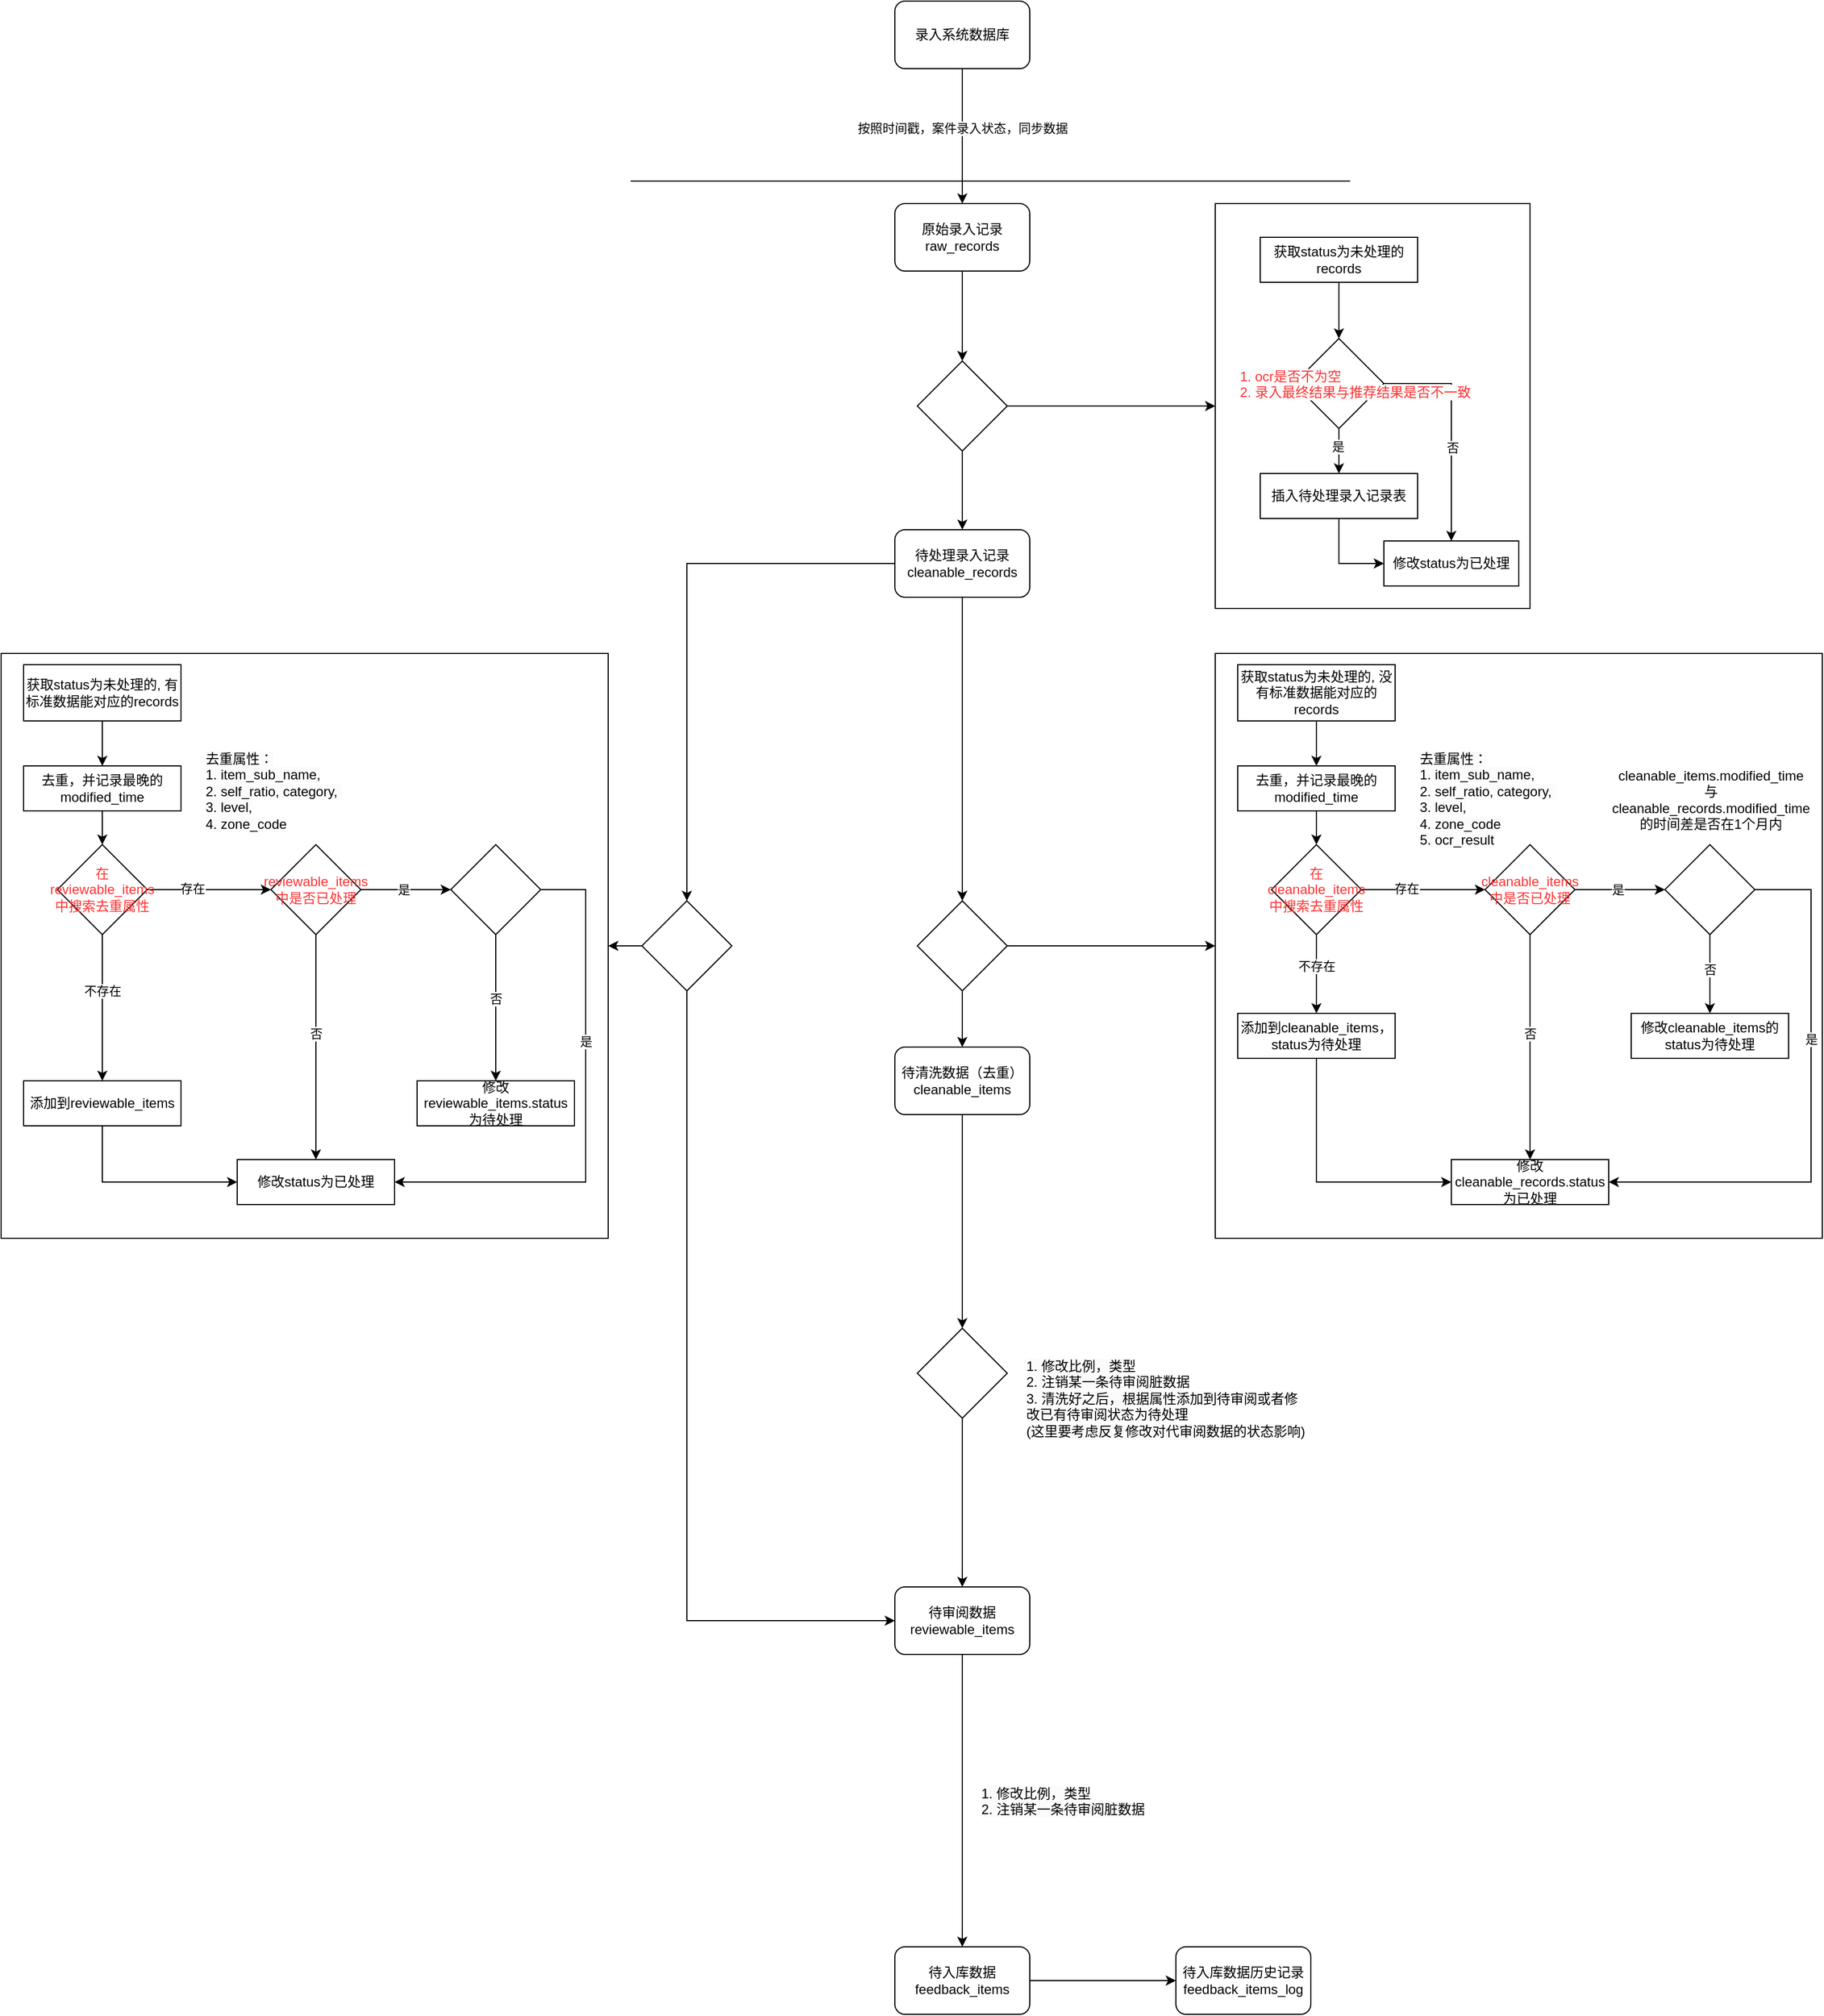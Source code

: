 <mxfile version="21.6.6" type="github">
  <diagram name="第 1 页" id="Ap7DxpFshRl5OZrKu4j2">
    <mxGraphModel dx="2156" dy="1128" grid="1" gridSize="10" guides="1" tooltips="1" connect="1" arrows="1" fold="1" page="1" pageScale="1" pageWidth="850" pageHeight="1100" math="0" shadow="0">
      <root>
        <mxCell id="0" />
        <mxCell id="1" parent="0" />
        <mxCell id="aHBAwcoYTPoaqGr1TMbt-1" value="" style="endArrow=none;html=1;rounded=0;" edge="1" parent="1">
          <mxGeometry width="50" height="50" relative="1" as="geometry">
            <mxPoint x="130" y="280" as="sourcePoint" />
            <mxPoint x="770" y="280" as="targetPoint" />
          </mxGeometry>
        </mxCell>
        <mxCell id="aHBAwcoYTPoaqGr1TMbt-3" value="录入系统数据库" style="rounded=1;whiteSpace=wrap;html=1;" vertex="1" parent="1">
          <mxGeometry x="365" y="120" width="120" height="60" as="geometry" />
        </mxCell>
        <mxCell id="aHBAwcoYTPoaqGr1TMbt-8" style="edgeStyle=orthogonalEdgeStyle;rounded=0;orthogonalLoop=1;jettySize=auto;html=1;exitX=0.5;exitY=1;exitDx=0;exitDy=0;entryX=0.5;entryY=0;entryDx=0;entryDy=0;" edge="1" parent="1" source="aHBAwcoYTPoaqGr1TMbt-4" target="aHBAwcoYTPoaqGr1TMbt-15">
          <mxGeometry relative="1" as="geometry" />
        </mxCell>
        <mxCell id="aHBAwcoYTPoaqGr1TMbt-89" style="edgeStyle=orthogonalEdgeStyle;rounded=0;orthogonalLoop=1;jettySize=auto;html=1;exitX=0;exitY=0.5;exitDx=0;exitDy=0;" edge="1" parent="1" source="aHBAwcoYTPoaqGr1TMbt-4" target="aHBAwcoYTPoaqGr1TMbt-88">
          <mxGeometry relative="1" as="geometry" />
        </mxCell>
        <mxCell id="aHBAwcoYTPoaqGr1TMbt-4" value="待处理录入记录&lt;br style=&quot;border-color: var(--border-color);&quot;&gt;cleanable_records" style="rounded=1;whiteSpace=wrap;html=1;" vertex="1" parent="1">
          <mxGeometry x="365" y="590" width="120" height="60" as="geometry" />
        </mxCell>
        <mxCell id="aHBAwcoYTPoaqGr1TMbt-5" value="" style="endArrow=classic;html=1;rounded=0;exitX=0.5;exitY=1;exitDx=0;exitDy=0;entryX=0.5;entryY=0;entryDx=0;entryDy=0;" edge="1" parent="1" source="aHBAwcoYTPoaqGr1TMbt-3" target="aHBAwcoYTPoaqGr1TMbt-26">
          <mxGeometry width="50" height="50" relative="1" as="geometry">
            <mxPoint x="400" y="650" as="sourcePoint" />
            <mxPoint x="425" y="340" as="targetPoint" />
          </mxGeometry>
        </mxCell>
        <mxCell id="aHBAwcoYTPoaqGr1TMbt-6" value="按照时间戳，案件录入状态，同步数据" style="edgeLabel;html=1;align=center;verticalAlign=middle;resizable=0;points=[];" vertex="1" connectable="0" parent="aHBAwcoYTPoaqGr1TMbt-5">
          <mxGeometry x="-0.129" relative="1" as="geometry">
            <mxPoint as="offset" />
          </mxGeometry>
        </mxCell>
        <mxCell id="aHBAwcoYTPoaqGr1TMbt-119" style="edgeStyle=orthogonalEdgeStyle;rounded=0;orthogonalLoop=1;jettySize=auto;html=1;exitX=0.5;exitY=1;exitDx=0;exitDy=0;entryX=0.5;entryY=0;entryDx=0;entryDy=0;" edge="1" parent="1" source="aHBAwcoYTPoaqGr1TMbt-7" target="aHBAwcoYTPoaqGr1TMbt-118">
          <mxGeometry relative="1" as="geometry" />
        </mxCell>
        <mxCell id="aHBAwcoYTPoaqGr1TMbt-7" value="待清洗数据（去重）&lt;br style=&quot;border-color: var(--border-color);&quot;&gt;cleanable_items" style="rounded=1;whiteSpace=wrap;html=1;" vertex="1" parent="1">
          <mxGeometry x="365" y="1050" width="120" height="60" as="geometry" />
        </mxCell>
        <mxCell id="aHBAwcoYTPoaqGr1TMbt-16" style="edgeStyle=orthogonalEdgeStyle;rounded=0;orthogonalLoop=1;jettySize=auto;html=1;exitX=0.5;exitY=1;exitDx=0;exitDy=0;entryX=0.5;entryY=0;entryDx=0;entryDy=0;" edge="1" parent="1" source="aHBAwcoYTPoaqGr1TMbt-15" target="aHBAwcoYTPoaqGr1TMbt-7">
          <mxGeometry relative="1" as="geometry" />
        </mxCell>
        <mxCell id="aHBAwcoYTPoaqGr1TMbt-56" style="edgeStyle=orthogonalEdgeStyle;rounded=0;orthogonalLoop=1;jettySize=auto;html=1;exitX=1;exitY=0.5;exitDx=0;exitDy=0;" edge="1" parent="1" source="aHBAwcoYTPoaqGr1TMbt-15" target="aHBAwcoYTPoaqGr1TMbt-55">
          <mxGeometry relative="1" as="geometry" />
        </mxCell>
        <mxCell id="aHBAwcoYTPoaqGr1TMbt-15" value="" style="rhombus;whiteSpace=wrap;html=1;" vertex="1" parent="1">
          <mxGeometry x="385" y="920" width="80" height="80" as="geometry" />
        </mxCell>
        <mxCell id="aHBAwcoYTPoaqGr1TMbt-29" style="edgeStyle=orthogonalEdgeStyle;rounded=0;orthogonalLoop=1;jettySize=auto;html=1;exitX=0.5;exitY=1;exitDx=0;exitDy=0;entryX=0.5;entryY=0;entryDx=0;entryDy=0;" edge="1" parent="1" source="aHBAwcoYTPoaqGr1TMbt-26" target="aHBAwcoYTPoaqGr1TMbt-28">
          <mxGeometry relative="1" as="geometry" />
        </mxCell>
        <mxCell id="aHBAwcoYTPoaqGr1TMbt-26" value="原始录入记录&lt;br&gt;raw_records" style="rounded=1;whiteSpace=wrap;html=1;" vertex="1" parent="1">
          <mxGeometry x="365" y="300" width="120" height="60" as="geometry" />
        </mxCell>
        <mxCell id="aHBAwcoYTPoaqGr1TMbt-30" style="edgeStyle=orthogonalEdgeStyle;rounded=0;orthogonalLoop=1;jettySize=auto;html=1;exitX=0.5;exitY=1;exitDx=0;exitDy=0;entryX=0.5;entryY=0;entryDx=0;entryDy=0;" edge="1" parent="1" source="aHBAwcoYTPoaqGr1TMbt-28" target="aHBAwcoYTPoaqGr1TMbt-4">
          <mxGeometry relative="1" as="geometry" />
        </mxCell>
        <mxCell id="aHBAwcoYTPoaqGr1TMbt-32" style="edgeStyle=orthogonalEdgeStyle;rounded=0;orthogonalLoop=1;jettySize=auto;html=1;exitX=1;exitY=0.5;exitDx=0;exitDy=0;" edge="1" parent="1" source="aHBAwcoYTPoaqGr1TMbt-28" target="aHBAwcoYTPoaqGr1TMbt-33">
          <mxGeometry relative="1" as="geometry">
            <mxPoint x="650" y="430" as="targetPoint" />
          </mxGeometry>
        </mxCell>
        <mxCell id="aHBAwcoYTPoaqGr1TMbt-28" value="" style="rhombus;whiteSpace=wrap;html=1;" vertex="1" parent="1">
          <mxGeometry x="385" y="440" width="80" height="80" as="geometry" />
        </mxCell>
        <mxCell id="aHBAwcoYTPoaqGr1TMbt-33" value="" style="rounded=0;whiteSpace=wrap;html=1;" vertex="1" parent="1">
          <mxGeometry x="650" y="300" width="280" height="360" as="geometry" />
        </mxCell>
        <mxCell id="aHBAwcoYTPoaqGr1TMbt-37" style="edgeStyle=orthogonalEdgeStyle;rounded=0;orthogonalLoop=1;jettySize=auto;html=1;exitX=0.5;exitY=1;exitDx=0;exitDy=0;" edge="1" parent="1" source="aHBAwcoYTPoaqGr1TMbt-59" target="aHBAwcoYTPoaqGr1TMbt-36">
          <mxGeometry relative="1" as="geometry">
            <mxPoint x="760" y="390" as="sourcePoint" />
          </mxGeometry>
        </mxCell>
        <mxCell id="aHBAwcoYTPoaqGr1TMbt-42" style="edgeStyle=orthogonalEdgeStyle;rounded=0;orthogonalLoop=1;jettySize=auto;html=1;exitX=0.5;exitY=1;exitDx=0;exitDy=0;entryX=0.5;entryY=0;entryDx=0;entryDy=0;" edge="1" parent="1" source="aHBAwcoYTPoaqGr1TMbt-36" target="aHBAwcoYTPoaqGr1TMbt-41">
          <mxGeometry relative="1" as="geometry" />
        </mxCell>
        <mxCell id="aHBAwcoYTPoaqGr1TMbt-67" value="是" style="edgeLabel;html=1;align=center;verticalAlign=middle;resizable=0;points=[];" vertex="1" connectable="0" parent="aHBAwcoYTPoaqGr1TMbt-42">
          <mxGeometry x="-0.2" y="-1" relative="1" as="geometry">
            <mxPoint as="offset" />
          </mxGeometry>
        </mxCell>
        <mxCell id="aHBAwcoYTPoaqGr1TMbt-45" style="edgeStyle=orthogonalEdgeStyle;rounded=0;orthogonalLoop=1;jettySize=auto;html=1;exitX=1;exitY=0.5;exitDx=0;exitDy=0;entryX=0.5;entryY=0;entryDx=0;entryDy=0;" edge="1" parent="1" source="aHBAwcoYTPoaqGr1TMbt-36" target="aHBAwcoYTPoaqGr1TMbt-44">
          <mxGeometry relative="1" as="geometry" />
        </mxCell>
        <mxCell id="aHBAwcoYTPoaqGr1TMbt-68" value="否" style="edgeLabel;html=1;align=center;verticalAlign=middle;resizable=0;points=[];" vertex="1" connectable="0" parent="aHBAwcoYTPoaqGr1TMbt-45">
          <mxGeometry x="0.17" y="1" relative="1" as="geometry">
            <mxPoint as="offset" />
          </mxGeometry>
        </mxCell>
        <mxCell id="aHBAwcoYTPoaqGr1TMbt-36" value="" style="rhombus;whiteSpace=wrap;html=1;spacing=-2;fontColor=#FF3333;align=left;" vertex="1" parent="1">
          <mxGeometry x="720" y="420" width="80" height="80" as="geometry" />
        </mxCell>
        <mxCell id="aHBAwcoYTPoaqGr1TMbt-46" style="edgeStyle=orthogonalEdgeStyle;rounded=0;orthogonalLoop=1;jettySize=auto;html=1;exitX=0.5;exitY=1;exitDx=0;exitDy=0;entryX=0;entryY=0.5;entryDx=0;entryDy=0;" edge="1" parent="1" source="aHBAwcoYTPoaqGr1TMbt-41" target="aHBAwcoYTPoaqGr1TMbt-44">
          <mxGeometry relative="1" as="geometry" />
        </mxCell>
        <mxCell id="aHBAwcoYTPoaqGr1TMbt-41" value="插入待处理录入记录表" style="rounded=0;whiteSpace=wrap;html=1;" vertex="1" parent="1">
          <mxGeometry x="690" y="540" width="140" height="40" as="geometry" />
        </mxCell>
        <mxCell id="aHBAwcoYTPoaqGr1TMbt-44" value="修改status为已处理" style="rounded=0;whiteSpace=wrap;html=1;" vertex="1" parent="1">
          <mxGeometry x="800" y="600" width="120" height="40" as="geometry" />
        </mxCell>
        <mxCell id="aHBAwcoYTPoaqGr1TMbt-55" value="" style="rounded=0;whiteSpace=wrap;html=1;" vertex="1" parent="1">
          <mxGeometry x="650" y="700" width="540" height="520" as="geometry" />
        </mxCell>
        <mxCell id="aHBAwcoYTPoaqGr1TMbt-60" style="edgeStyle=orthogonalEdgeStyle;rounded=0;orthogonalLoop=1;jettySize=auto;html=1;exitX=0.5;exitY=1;exitDx=0;exitDy=0;entryX=0.5;entryY=0;entryDx=0;entryDy=0;" edge="1" parent="1" source="aHBAwcoYTPoaqGr1TMbt-58" target="aHBAwcoYTPoaqGr1TMbt-61">
          <mxGeometry relative="1" as="geometry">
            <mxPoint x="740" y="800" as="targetPoint" />
          </mxGeometry>
        </mxCell>
        <mxCell id="aHBAwcoYTPoaqGr1TMbt-58" value="获取status为未处理的, 没有标准数据能对应的records" style="rounded=0;whiteSpace=wrap;html=1;" vertex="1" parent="1">
          <mxGeometry x="670" y="710" width="140" height="50" as="geometry" />
        </mxCell>
        <mxCell id="aHBAwcoYTPoaqGr1TMbt-59" value="获取status为未处理的records" style="rounded=0;whiteSpace=wrap;html=1;" vertex="1" parent="1">
          <mxGeometry x="690" y="330" width="140" height="40" as="geometry" />
        </mxCell>
        <mxCell id="aHBAwcoYTPoaqGr1TMbt-64" style="edgeStyle=orthogonalEdgeStyle;rounded=0;orthogonalLoop=1;jettySize=auto;html=1;exitX=0.5;exitY=1;exitDx=0;exitDy=0;entryX=0.5;entryY=0;entryDx=0;entryDy=0;" edge="1" parent="1" source="aHBAwcoYTPoaqGr1TMbt-61" target="aHBAwcoYTPoaqGr1TMbt-63">
          <mxGeometry relative="1" as="geometry" />
        </mxCell>
        <mxCell id="aHBAwcoYTPoaqGr1TMbt-61" value="去重，并记录最晚的modified_time" style="rounded=0;whiteSpace=wrap;html=1;" vertex="1" parent="1">
          <mxGeometry x="670" y="800" width="140" height="40" as="geometry" />
        </mxCell>
        <mxCell id="aHBAwcoYTPoaqGr1TMbt-66" style="edgeStyle=orthogonalEdgeStyle;rounded=0;orthogonalLoop=1;jettySize=auto;html=1;exitX=1;exitY=0.5;exitDx=0;exitDy=0;entryX=0;entryY=0.5;entryDx=0;entryDy=0;" edge="1" parent="1" source="aHBAwcoYTPoaqGr1TMbt-63" target="aHBAwcoYTPoaqGr1TMbt-65">
          <mxGeometry relative="1" as="geometry" />
        </mxCell>
        <mxCell id="aHBAwcoYTPoaqGr1TMbt-69" value="存在" style="edgeLabel;html=1;align=center;verticalAlign=middle;resizable=0;points=[];" vertex="1" connectable="0" parent="aHBAwcoYTPoaqGr1TMbt-66">
          <mxGeometry x="-0.28" y="1" relative="1" as="geometry">
            <mxPoint as="offset" />
          </mxGeometry>
        </mxCell>
        <mxCell id="aHBAwcoYTPoaqGr1TMbt-73" style="edgeStyle=orthogonalEdgeStyle;rounded=0;orthogonalLoop=1;jettySize=auto;html=1;exitX=0.5;exitY=1;exitDx=0;exitDy=0;entryX=0.5;entryY=0;entryDx=0;entryDy=0;" edge="1" parent="1" source="aHBAwcoYTPoaqGr1TMbt-63" target="aHBAwcoYTPoaqGr1TMbt-72">
          <mxGeometry relative="1" as="geometry" />
        </mxCell>
        <mxCell id="aHBAwcoYTPoaqGr1TMbt-74" value="不存在" style="edgeLabel;html=1;align=center;verticalAlign=middle;resizable=0;points=[];" vertex="1" connectable="0" parent="aHBAwcoYTPoaqGr1TMbt-73">
          <mxGeometry x="-0.262" y="-3" relative="1" as="geometry">
            <mxPoint x="3" y="2" as="offset" />
          </mxGeometry>
        </mxCell>
        <mxCell id="aHBAwcoYTPoaqGr1TMbt-63" value="在cleanable_items中搜索去重属性" style="rhombus;whiteSpace=wrap;html=1;spacing=-2;fontColor=#FF3333;" vertex="1" parent="1">
          <mxGeometry x="700" y="870" width="80" height="80" as="geometry" />
        </mxCell>
        <mxCell id="aHBAwcoYTPoaqGr1TMbt-76" style="edgeStyle=orthogonalEdgeStyle;rounded=0;orthogonalLoop=1;jettySize=auto;html=1;exitX=1;exitY=0.5;exitDx=0;exitDy=0;entryX=0;entryY=0.5;entryDx=0;entryDy=0;" edge="1" parent="1" source="aHBAwcoYTPoaqGr1TMbt-65" target="aHBAwcoYTPoaqGr1TMbt-70">
          <mxGeometry relative="1" as="geometry" />
        </mxCell>
        <mxCell id="aHBAwcoYTPoaqGr1TMbt-77" value="是" style="edgeLabel;html=1;align=center;verticalAlign=middle;resizable=0;points=[];" vertex="1" connectable="0" parent="aHBAwcoYTPoaqGr1TMbt-76">
          <mxGeometry x="-0.05" relative="1" as="geometry">
            <mxPoint as="offset" />
          </mxGeometry>
        </mxCell>
        <mxCell id="aHBAwcoYTPoaqGr1TMbt-80" style="edgeStyle=orthogonalEdgeStyle;rounded=0;orthogonalLoop=1;jettySize=auto;html=1;exitX=0.5;exitY=1;exitDx=0;exitDy=0;entryX=0.5;entryY=0;entryDx=0;entryDy=0;" edge="1" parent="1" source="aHBAwcoYTPoaqGr1TMbt-65" target="aHBAwcoYTPoaqGr1TMbt-78">
          <mxGeometry relative="1" as="geometry">
            <mxPoint x="930" y="1020" as="targetPoint" />
          </mxGeometry>
        </mxCell>
        <mxCell id="aHBAwcoYTPoaqGr1TMbt-81" value="否" style="edgeLabel;html=1;align=center;verticalAlign=middle;resizable=0;points=[];" vertex="1" connectable="0" parent="aHBAwcoYTPoaqGr1TMbt-80">
          <mxGeometry x="-0.12" relative="1" as="geometry">
            <mxPoint as="offset" />
          </mxGeometry>
        </mxCell>
        <mxCell id="aHBAwcoYTPoaqGr1TMbt-65" value="cleanable_items中是否已处理" style="rhombus;whiteSpace=wrap;html=1;spacing=-2;fontColor=#FF3333;" vertex="1" parent="1">
          <mxGeometry x="890" y="870" width="80" height="80" as="geometry" />
        </mxCell>
        <mxCell id="aHBAwcoYTPoaqGr1TMbt-83" style="edgeStyle=orthogonalEdgeStyle;rounded=0;orthogonalLoop=1;jettySize=auto;html=1;exitX=0.5;exitY=1;exitDx=0;exitDy=0;entryX=0.5;entryY=0;entryDx=0;entryDy=0;" edge="1" parent="1" source="aHBAwcoYTPoaqGr1TMbt-70" target="aHBAwcoYTPoaqGr1TMbt-123">
          <mxGeometry relative="1" as="geometry">
            <mxPoint x="1090" y="1010" as="targetPoint" />
          </mxGeometry>
        </mxCell>
        <mxCell id="aHBAwcoYTPoaqGr1TMbt-84" value="否" style="edgeLabel;html=1;align=center;verticalAlign=middle;resizable=0;points=[];" vertex="1" connectable="0" parent="aHBAwcoYTPoaqGr1TMbt-83">
          <mxGeometry x="-0.12" relative="1" as="geometry">
            <mxPoint as="offset" />
          </mxGeometry>
        </mxCell>
        <mxCell id="aHBAwcoYTPoaqGr1TMbt-85" style="edgeStyle=orthogonalEdgeStyle;rounded=0;orthogonalLoop=1;jettySize=auto;html=1;exitX=1;exitY=0.5;exitDx=0;exitDy=0;entryX=1;entryY=0.5;entryDx=0;entryDy=0;" edge="1" parent="1" source="aHBAwcoYTPoaqGr1TMbt-70" target="aHBAwcoYTPoaqGr1TMbt-78">
          <mxGeometry relative="1" as="geometry">
            <Array as="points">
              <mxPoint x="1180" y="910" />
              <mxPoint x="1180" y="1170" />
            </Array>
          </mxGeometry>
        </mxCell>
        <mxCell id="aHBAwcoYTPoaqGr1TMbt-86" value="是" style="edgeLabel;html=1;align=center;verticalAlign=middle;resizable=0;points=[];" vertex="1" connectable="0" parent="aHBAwcoYTPoaqGr1TMbt-85">
          <mxGeometry x="-0.242" y="2" relative="1" as="geometry">
            <mxPoint x="-2" y="-3" as="offset" />
          </mxGeometry>
        </mxCell>
        <mxCell id="aHBAwcoYTPoaqGr1TMbt-70" value="" style="rhombus;whiteSpace=wrap;html=1;spacing=-2;fontColor=#FF3333;" vertex="1" parent="1">
          <mxGeometry x="1050" y="870" width="80" height="80" as="geometry" />
        </mxCell>
        <mxCell id="aHBAwcoYTPoaqGr1TMbt-79" style="edgeStyle=orthogonalEdgeStyle;rounded=0;orthogonalLoop=1;jettySize=auto;html=1;exitX=0.5;exitY=1;exitDx=0;exitDy=0;entryX=0;entryY=0.5;entryDx=0;entryDy=0;" edge="1" parent="1" source="aHBAwcoYTPoaqGr1TMbt-72" target="aHBAwcoYTPoaqGr1TMbt-78">
          <mxGeometry relative="1" as="geometry" />
        </mxCell>
        <mxCell id="aHBAwcoYTPoaqGr1TMbt-72" value="添加到cleanable_items，&lt;br&gt;status为待处理" style="rounded=0;whiteSpace=wrap;html=1;" vertex="1" parent="1">
          <mxGeometry x="670" y="1020" width="140" height="40" as="geometry" />
        </mxCell>
        <mxCell id="aHBAwcoYTPoaqGr1TMbt-78" value="修改cleanable_records.status为已处理" style="rounded=0;whiteSpace=wrap;html=1;" vertex="1" parent="1">
          <mxGeometry x="860" y="1150" width="140" height="40" as="geometry" />
        </mxCell>
        <mxCell id="aHBAwcoYTPoaqGr1TMbt-87" value="&lt;span style=&quot;color: rgb(0, 0, 0); font-family: Helvetica; font-size: 12px; font-style: normal; font-variant-ligatures: normal; font-variant-caps: normal; font-weight: 400; letter-spacing: normal; orphans: 2; text-align: left; text-indent: 0px; text-transform: none; widows: 2; word-spacing: 0px; -webkit-text-stroke-width: 0px; background-color: rgb(251, 251, 251); text-decoration-thickness: initial; text-decoration-style: initial; text-decoration-color: initial; float: none; display: inline !important;&quot;&gt;去重属性：&lt;br&gt;1. item_sub_name, &lt;br&gt;2. self_ratio, category,&amp;nbsp; &lt;br&gt;3. level, &lt;br&gt;4. zone_code&lt;br&gt;5. ocr_result&lt;br&gt;&lt;/span&gt;" style="text;whiteSpace=wrap;html=1;" vertex="1" parent="1">
          <mxGeometry x="830" y="780" width="150" height="110" as="geometry" />
        </mxCell>
        <mxCell id="aHBAwcoYTPoaqGr1TMbt-114" style="edgeStyle=orthogonalEdgeStyle;rounded=0;orthogonalLoop=1;jettySize=auto;html=1;exitX=0;exitY=0.5;exitDx=0;exitDy=0;entryX=1;entryY=0.5;entryDx=0;entryDy=0;" edge="1" parent="1" source="aHBAwcoYTPoaqGr1TMbt-88" target="aHBAwcoYTPoaqGr1TMbt-90">
          <mxGeometry relative="1" as="geometry" />
        </mxCell>
        <mxCell id="aHBAwcoYTPoaqGr1TMbt-116" style="edgeStyle=orthogonalEdgeStyle;rounded=0;orthogonalLoop=1;jettySize=auto;html=1;exitX=0.5;exitY=1;exitDx=0;exitDy=0;entryX=0;entryY=0.5;entryDx=0;entryDy=0;" edge="1" parent="1" source="aHBAwcoYTPoaqGr1TMbt-88" target="aHBAwcoYTPoaqGr1TMbt-115">
          <mxGeometry relative="1" as="geometry" />
        </mxCell>
        <mxCell id="aHBAwcoYTPoaqGr1TMbt-88" value="" style="rhombus;whiteSpace=wrap;html=1;" vertex="1" parent="1">
          <mxGeometry x="140" y="920" width="80" height="80" as="geometry" />
        </mxCell>
        <mxCell id="aHBAwcoYTPoaqGr1TMbt-90" value="" style="rounded=0;whiteSpace=wrap;html=1;" vertex="1" parent="1">
          <mxGeometry x="-430" y="700" width="540" height="520" as="geometry" />
        </mxCell>
        <mxCell id="aHBAwcoYTPoaqGr1TMbt-91" style="edgeStyle=orthogonalEdgeStyle;rounded=0;orthogonalLoop=1;jettySize=auto;html=1;exitX=0.5;exitY=1;exitDx=0;exitDy=0;entryX=0.5;entryY=0;entryDx=0;entryDy=0;" edge="1" parent="1" source="aHBAwcoYTPoaqGr1TMbt-92" target="aHBAwcoYTPoaqGr1TMbt-94">
          <mxGeometry relative="1" as="geometry">
            <mxPoint x="-340" y="800" as="targetPoint" />
          </mxGeometry>
        </mxCell>
        <mxCell id="aHBAwcoYTPoaqGr1TMbt-92" value="获取status为未处理的, 有标准数据能对应的records" style="rounded=0;whiteSpace=wrap;html=1;" vertex="1" parent="1">
          <mxGeometry x="-410" y="710" width="140" height="50" as="geometry" />
        </mxCell>
        <mxCell id="aHBAwcoYTPoaqGr1TMbt-93" style="edgeStyle=orthogonalEdgeStyle;rounded=0;orthogonalLoop=1;jettySize=auto;html=1;exitX=0.5;exitY=1;exitDx=0;exitDy=0;entryX=0.5;entryY=0;entryDx=0;entryDy=0;" edge="1" parent="1" source="aHBAwcoYTPoaqGr1TMbt-94" target="aHBAwcoYTPoaqGr1TMbt-99">
          <mxGeometry relative="1" as="geometry" />
        </mxCell>
        <mxCell id="aHBAwcoYTPoaqGr1TMbt-94" value="去重，并记录最晚的modified_time" style="rounded=0;whiteSpace=wrap;html=1;" vertex="1" parent="1">
          <mxGeometry x="-410" y="800" width="140" height="40" as="geometry" />
        </mxCell>
        <mxCell id="aHBAwcoYTPoaqGr1TMbt-95" style="edgeStyle=orthogonalEdgeStyle;rounded=0;orthogonalLoop=1;jettySize=auto;html=1;exitX=1;exitY=0.5;exitDx=0;exitDy=0;entryX=0;entryY=0.5;entryDx=0;entryDy=0;" edge="1" parent="1" source="aHBAwcoYTPoaqGr1TMbt-99" target="aHBAwcoYTPoaqGr1TMbt-104">
          <mxGeometry relative="1" as="geometry" />
        </mxCell>
        <mxCell id="aHBAwcoYTPoaqGr1TMbt-96" value="存在" style="edgeLabel;html=1;align=center;verticalAlign=middle;resizable=0;points=[];" vertex="1" connectable="0" parent="aHBAwcoYTPoaqGr1TMbt-95">
          <mxGeometry x="-0.28" y="1" relative="1" as="geometry">
            <mxPoint as="offset" />
          </mxGeometry>
        </mxCell>
        <mxCell id="aHBAwcoYTPoaqGr1TMbt-97" style="edgeStyle=orthogonalEdgeStyle;rounded=0;orthogonalLoop=1;jettySize=auto;html=1;exitX=0.5;exitY=1;exitDx=0;exitDy=0;entryX=0.5;entryY=0;entryDx=0;entryDy=0;" edge="1" parent="1" source="aHBAwcoYTPoaqGr1TMbt-99" target="aHBAwcoYTPoaqGr1TMbt-111">
          <mxGeometry relative="1" as="geometry" />
        </mxCell>
        <mxCell id="aHBAwcoYTPoaqGr1TMbt-98" value="不存在" style="edgeLabel;html=1;align=center;verticalAlign=middle;resizable=0;points=[];" vertex="1" connectable="0" parent="aHBAwcoYTPoaqGr1TMbt-97">
          <mxGeometry x="-0.262" y="-3" relative="1" as="geometry">
            <mxPoint x="3" y="2" as="offset" />
          </mxGeometry>
        </mxCell>
        <mxCell id="aHBAwcoYTPoaqGr1TMbt-99" value="在reviewable_items中搜索去重属性" style="rhombus;whiteSpace=wrap;html=1;spacing=-2;fontColor=#FF3333;" vertex="1" parent="1">
          <mxGeometry x="-380" y="870" width="80" height="80" as="geometry" />
        </mxCell>
        <mxCell id="aHBAwcoYTPoaqGr1TMbt-100" style="edgeStyle=orthogonalEdgeStyle;rounded=0;orthogonalLoop=1;jettySize=auto;html=1;exitX=1;exitY=0.5;exitDx=0;exitDy=0;entryX=0;entryY=0.5;entryDx=0;entryDy=0;" edge="1" parent="1" source="aHBAwcoYTPoaqGr1TMbt-104" target="aHBAwcoYTPoaqGr1TMbt-109">
          <mxGeometry relative="1" as="geometry" />
        </mxCell>
        <mxCell id="aHBAwcoYTPoaqGr1TMbt-101" value="是" style="edgeLabel;html=1;align=center;verticalAlign=middle;resizable=0;points=[];" vertex="1" connectable="0" parent="aHBAwcoYTPoaqGr1TMbt-100">
          <mxGeometry x="-0.05" relative="1" as="geometry">
            <mxPoint as="offset" />
          </mxGeometry>
        </mxCell>
        <mxCell id="aHBAwcoYTPoaqGr1TMbt-102" style="edgeStyle=orthogonalEdgeStyle;rounded=0;orthogonalLoop=1;jettySize=auto;html=1;exitX=0.5;exitY=1;exitDx=0;exitDy=0;entryX=0.5;entryY=0;entryDx=0;entryDy=0;" edge="1" parent="1" source="aHBAwcoYTPoaqGr1TMbt-104" target="aHBAwcoYTPoaqGr1TMbt-112">
          <mxGeometry relative="1" as="geometry" />
        </mxCell>
        <mxCell id="aHBAwcoYTPoaqGr1TMbt-103" value="否" style="edgeLabel;html=1;align=center;verticalAlign=middle;resizable=0;points=[];" vertex="1" connectable="0" parent="aHBAwcoYTPoaqGr1TMbt-102">
          <mxGeometry x="-0.12" relative="1" as="geometry">
            <mxPoint as="offset" />
          </mxGeometry>
        </mxCell>
        <mxCell id="aHBAwcoYTPoaqGr1TMbt-104" value="reviewable_items中是否已处理" style="rhombus;whiteSpace=wrap;html=1;spacing=-2;fontColor=#FF3333;" vertex="1" parent="1">
          <mxGeometry x="-190" y="870" width="80" height="80" as="geometry" />
        </mxCell>
        <mxCell id="aHBAwcoYTPoaqGr1TMbt-105" style="edgeStyle=orthogonalEdgeStyle;rounded=0;orthogonalLoop=1;jettySize=auto;html=1;exitX=0.5;exitY=1;exitDx=0;exitDy=0;" edge="1" parent="1" source="aHBAwcoYTPoaqGr1TMbt-109" target="aHBAwcoYTPoaqGr1TMbt-124">
          <mxGeometry relative="1" as="geometry" />
        </mxCell>
        <mxCell id="aHBAwcoYTPoaqGr1TMbt-106" value="否" style="edgeLabel;html=1;align=center;verticalAlign=middle;resizable=0;points=[];" vertex="1" connectable="0" parent="aHBAwcoYTPoaqGr1TMbt-105">
          <mxGeometry x="-0.12" relative="1" as="geometry">
            <mxPoint as="offset" />
          </mxGeometry>
        </mxCell>
        <mxCell id="aHBAwcoYTPoaqGr1TMbt-107" style="edgeStyle=orthogonalEdgeStyle;rounded=0;orthogonalLoop=1;jettySize=auto;html=1;exitX=1;exitY=0.5;exitDx=0;exitDy=0;entryX=1;entryY=0.5;entryDx=0;entryDy=0;" edge="1" parent="1" source="aHBAwcoYTPoaqGr1TMbt-109" target="aHBAwcoYTPoaqGr1TMbt-112">
          <mxGeometry relative="1" as="geometry">
            <Array as="points">
              <mxPoint x="90" y="910" />
              <mxPoint x="90" y="1170" />
            </Array>
          </mxGeometry>
        </mxCell>
        <mxCell id="aHBAwcoYTPoaqGr1TMbt-108" value="是" style="edgeLabel;html=1;align=center;verticalAlign=middle;resizable=0;points=[];" vertex="1" connectable="0" parent="aHBAwcoYTPoaqGr1TMbt-107">
          <mxGeometry x="-0.242" y="2" relative="1" as="geometry">
            <mxPoint x="-2" y="-3" as="offset" />
          </mxGeometry>
        </mxCell>
        <mxCell id="aHBAwcoYTPoaqGr1TMbt-109" value="" style="rhombus;whiteSpace=wrap;html=1;spacing=-2;fontColor=#FF3333;" vertex="1" parent="1">
          <mxGeometry x="-30" y="870" width="80" height="80" as="geometry" />
        </mxCell>
        <mxCell id="aHBAwcoYTPoaqGr1TMbt-110" style="edgeStyle=orthogonalEdgeStyle;rounded=0;orthogonalLoop=1;jettySize=auto;html=1;exitX=0.5;exitY=1;exitDx=0;exitDy=0;entryX=0;entryY=0.5;entryDx=0;entryDy=0;" edge="1" parent="1" source="aHBAwcoYTPoaqGr1TMbt-111" target="aHBAwcoYTPoaqGr1TMbt-112">
          <mxGeometry relative="1" as="geometry" />
        </mxCell>
        <mxCell id="aHBAwcoYTPoaqGr1TMbt-111" value="添加到reviewable_items" style="rounded=0;whiteSpace=wrap;html=1;" vertex="1" parent="1">
          <mxGeometry x="-410" y="1080" width="140" height="40" as="geometry" />
        </mxCell>
        <mxCell id="aHBAwcoYTPoaqGr1TMbt-112" value="修改status为已处理" style="rounded=0;whiteSpace=wrap;html=1;" vertex="1" parent="1">
          <mxGeometry x="-220" y="1150" width="140" height="40" as="geometry" />
        </mxCell>
        <mxCell id="aHBAwcoYTPoaqGr1TMbt-113" value="&lt;span style=&quot;color: rgb(0, 0, 0); font-family: Helvetica; font-size: 12px; font-style: normal; font-variant-ligatures: normal; font-variant-caps: normal; font-weight: 400; letter-spacing: normal; orphans: 2; text-align: left; text-indent: 0px; text-transform: none; widows: 2; word-spacing: 0px; -webkit-text-stroke-width: 0px; background-color: rgb(251, 251, 251); text-decoration-thickness: initial; text-decoration-style: initial; text-decoration-color: initial; float: none; display: inline !important;&quot;&gt;去重属性：&lt;br&gt;1. item_sub_name, &lt;br&gt;2. self_ratio, category,&amp;nbsp; &lt;br&gt;3. level, &lt;br&gt;4. zone_code&lt;br&gt;&lt;/span&gt;" style="text;whiteSpace=wrap;html=1;" vertex="1" parent="1">
          <mxGeometry x="-250" y="780" width="150" height="80" as="geometry" />
        </mxCell>
        <mxCell id="aHBAwcoYTPoaqGr1TMbt-129" style="edgeStyle=orthogonalEdgeStyle;rounded=0;orthogonalLoop=1;jettySize=auto;html=1;exitX=0.5;exitY=1;exitDx=0;exitDy=0;" edge="1" parent="1" source="aHBAwcoYTPoaqGr1TMbt-115" target="aHBAwcoYTPoaqGr1TMbt-128">
          <mxGeometry relative="1" as="geometry" />
        </mxCell>
        <mxCell id="aHBAwcoYTPoaqGr1TMbt-115" value="待审阅数据&lt;br style=&quot;border-color: var(--border-color);&quot;&gt;reviewable_items" style="rounded=1;whiteSpace=wrap;html=1;" vertex="1" parent="1">
          <mxGeometry x="365" y="1530" width="120" height="60" as="geometry" />
        </mxCell>
        <mxCell id="aHBAwcoYTPoaqGr1TMbt-120" style="edgeStyle=orthogonalEdgeStyle;rounded=0;orthogonalLoop=1;jettySize=auto;html=1;exitX=0.5;exitY=1;exitDx=0;exitDy=0;entryX=0.5;entryY=0;entryDx=0;entryDy=0;" edge="1" parent="1" source="aHBAwcoYTPoaqGr1TMbt-118" target="aHBAwcoYTPoaqGr1TMbt-115">
          <mxGeometry relative="1" as="geometry" />
        </mxCell>
        <mxCell id="aHBAwcoYTPoaqGr1TMbt-118" value="" style="rhombus;whiteSpace=wrap;html=1;" vertex="1" parent="1">
          <mxGeometry x="385" y="1300" width="80" height="80" as="geometry" />
        </mxCell>
        <mxCell id="aHBAwcoYTPoaqGr1TMbt-121" value="&lt;div style=&quot;text-align: center;&quot;&gt;cleanable_items.modified_time&lt;/div&gt;&lt;div style=&quot;text-align: center;&quot;&gt;与cleanable_records.modified_time的时间差是否在1个月内&lt;/div&gt;" style="text;whiteSpace=wrap;html=1;" vertex="1" parent="1">
          <mxGeometry x="995" y="795" width="190" height="80" as="geometry" />
        </mxCell>
        <mxCell id="aHBAwcoYTPoaqGr1TMbt-123" value="修改cleanable_items的status为待处理" style="rounded=0;whiteSpace=wrap;html=1;" vertex="1" parent="1">
          <mxGeometry x="1020" y="1020" width="140" height="40" as="geometry" />
        </mxCell>
        <mxCell id="aHBAwcoYTPoaqGr1TMbt-124" value="修改reviewable_items.status为待处理" style="rounded=0;whiteSpace=wrap;html=1;" vertex="1" parent="1">
          <mxGeometry x="-60" y="1080" width="140" height="40" as="geometry" />
        </mxCell>
        <mxCell id="aHBAwcoYTPoaqGr1TMbt-131" style="edgeStyle=orthogonalEdgeStyle;rounded=0;orthogonalLoop=1;jettySize=auto;html=1;exitX=1;exitY=0.5;exitDx=0;exitDy=0;entryX=0;entryY=0.5;entryDx=0;entryDy=0;" edge="1" parent="1" source="aHBAwcoYTPoaqGr1TMbt-128" target="aHBAwcoYTPoaqGr1TMbt-130">
          <mxGeometry relative="1" as="geometry" />
        </mxCell>
        <mxCell id="aHBAwcoYTPoaqGr1TMbt-128" value="待入库数据&lt;br style=&quot;border-color: var(--border-color);&quot;&gt;feedback_items" style="rounded=1;whiteSpace=wrap;html=1;" vertex="1" parent="1">
          <mxGeometry x="365" y="1850" width="120" height="60" as="geometry" />
        </mxCell>
        <mxCell id="aHBAwcoYTPoaqGr1TMbt-130" value="待入库数据历史记录&lt;br style=&quot;border-color: var(--border-color);&quot;&gt;feedback_items_log" style="rounded=1;whiteSpace=wrap;html=1;" vertex="1" parent="1">
          <mxGeometry x="615" y="1850" width="120" height="60" as="geometry" />
        </mxCell>
        <mxCell id="aHBAwcoYTPoaqGr1TMbt-133" value="&lt;span style=&quot;color: rgb(0, 0, 0); font-family: Helvetica; font-size: 12px; font-style: normal; font-variant-ligatures: normal; font-variant-caps: normal; font-weight: 400; letter-spacing: normal; orphans: 2; text-align: center; text-indent: 0px; text-transform: none; widows: 2; word-spacing: 0px; -webkit-text-stroke-width: 0px; background-color: rgb(251, 251, 251); text-decoration-thickness: initial; text-decoration-style: initial; text-decoration-color: initial; float: none; display: inline !important;&quot;&gt;1. 修改比例，类型&lt;br&gt;2. 注销某一条待审阅脏数据&lt;br&gt;&lt;/span&gt;" style="text;whiteSpace=wrap;html=1;" vertex="1" parent="1">
          <mxGeometry x="440" y="1700" width="250" height="40" as="geometry" />
        </mxCell>
        <mxCell id="aHBAwcoYTPoaqGr1TMbt-134" value="&lt;span style=&quot;color: rgb(0, 0, 0); font-family: Helvetica; font-size: 12px; font-style: normal; font-variant-ligatures: normal; font-variant-caps: normal; font-weight: 400; letter-spacing: normal; orphans: 2; text-align: center; text-indent: 0px; text-transform: none; widows: 2; word-spacing: 0px; -webkit-text-stroke-width: 0px; background-color: rgb(251, 251, 251); text-decoration-thickness: initial; text-decoration-style: initial; text-decoration-color: initial; float: none; display: inline !important;&quot;&gt;1. 修改比例，类型&lt;br&gt;2. 注销某一条待审阅脏数据&lt;br&gt;3. 清洗好之后，根据属性添加到待审阅或者修改已有待审阅状态为待处理&lt;br&gt;(这里要考虑反复修改对代审阅数据的状态影响)&lt;br&gt;&lt;/span&gt;" style="text;whiteSpace=wrap;html=1;" vertex="1" parent="1">
          <mxGeometry x="480" y="1320" width="250" height="90" as="geometry" />
        </mxCell>
        <mxCell id="aHBAwcoYTPoaqGr1TMbt-135" value="&lt;span style=&quot;color: rgb(255, 51, 51); font-family: Helvetica; font-size: 12px; font-style: normal; font-variant-ligatures: normal; font-variant-caps: normal; font-weight: 400; letter-spacing: normal; orphans: 2; text-align: left; text-indent: 0px; text-transform: none; widows: 2; word-spacing: 0px; -webkit-text-stroke-width: 0px; background-color: rgb(251, 251, 251); text-decoration-thickness: initial; text-decoration-style: initial; text-decoration-color: initial; float: none; display: inline !important;&quot;&gt;1. ocr是否不为空&lt;/span&gt;&lt;br style=&quot;border-color: var(--border-color); color: rgb(255, 51, 51); font-family: Helvetica; font-size: 12px; font-style: normal; font-variant-ligatures: normal; font-variant-caps: normal; font-weight: 400; letter-spacing: normal; orphans: 2; text-align: left; text-indent: 0px; text-transform: none; widows: 2; word-spacing: 0px; -webkit-text-stroke-width: 0px; background-color: rgb(251, 251, 251); text-decoration-thickness: initial; text-decoration-style: initial; text-decoration-color: initial;&quot;&gt;&lt;span style=&quot;color: rgb(255, 51, 51); font-family: Helvetica; font-size: 12px; font-style: normal; font-variant-ligatures: normal; font-variant-caps: normal; font-weight: 400; letter-spacing: normal; orphans: 2; text-align: left; text-indent: 0px; text-transform: none; widows: 2; word-spacing: 0px; -webkit-text-stroke-width: 0px; background-color: rgb(251, 251, 251); text-decoration-thickness: initial; text-decoration-style: initial; text-decoration-color: initial; float: none; display: inline !important;&quot;&gt;2. 录入最终结果与推荐结果是否不一致&lt;/span&gt;" style="text;whiteSpace=wrap;html=1;" vertex="1" parent="1">
          <mxGeometry x="670" y="440" width="240" height="50" as="geometry" />
        </mxCell>
      </root>
    </mxGraphModel>
  </diagram>
</mxfile>
